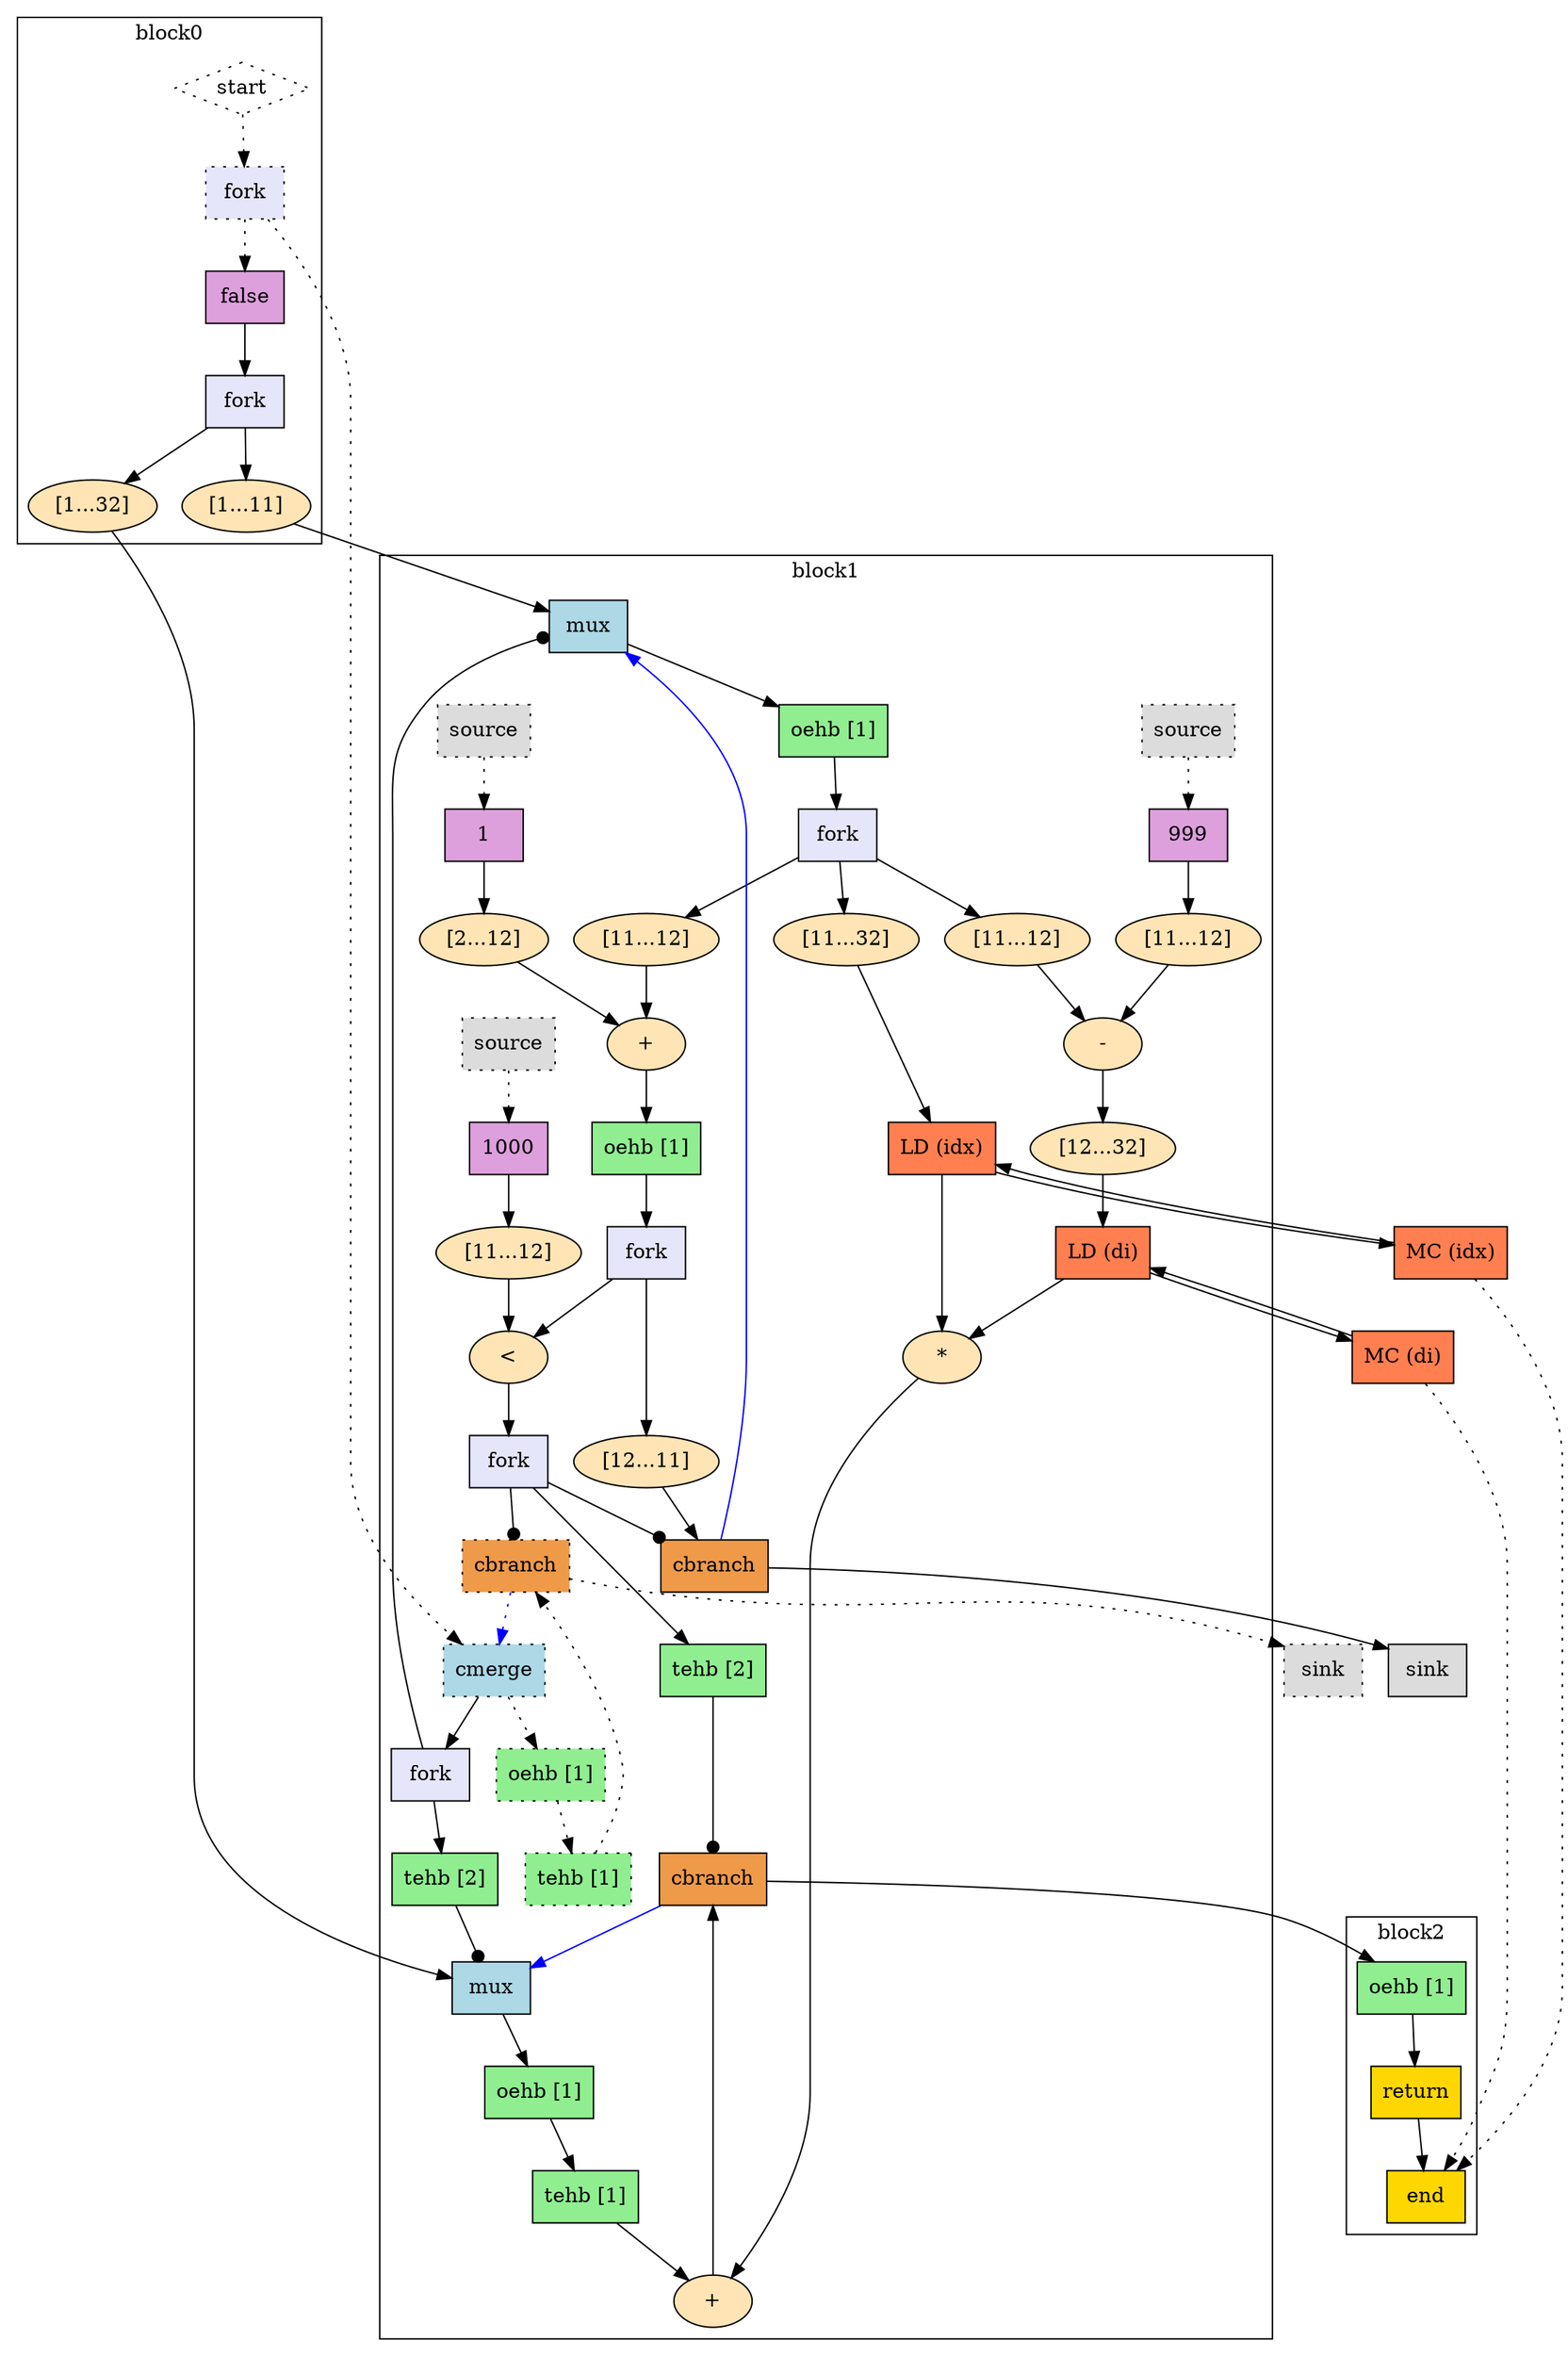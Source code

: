 Digraph G {
  splines=spline;
  compound=true; // Allow edges between clusters
  // Units/Channels in BB 0
  subgraph "cluster0" {
    label="block0"
    // Units from function arguments
    "start" [mlir_op="handshake.func", shape=diamond, label="start", style="dotted", ]
    // Units in BB 0
    "fork0" [mlir_op="handshake.fork", label="fork", fillcolor=lavender, shape="box", style="filled, dotted", ]
    "constant1" [mlir_op="handshake.constant", label="false", fillcolor=plum, shape="box", style="filled", ]
    "fork1" [mlir_op="handshake.fork", label="fork", fillcolor=lavender, shape="box", style="filled", ]
    "extsi4" [mlir_op="arith.extsi", label="[1...11]", fillcolor=moccasin, shape="oval", style="filled", ]
    "extsi5" [mlir_op="arith.extsi", label="[1...32]", fillcolor=moccasin, shape="oval", style="filled", ]
    // Channels from function arguments
    "start" -> "fork0" [style="dotted", dir="both", arrowtail="none", arrowhead="normal", ]
    // Channels in BB 0
    "fork0" -> "constant1" [style="dotted", dir="both", arrowtail="none", arrowhead="normal", ]
    "constant1" -> "fork1" [style="solid", dir="both", arrowtail="none", arrowhead="normal", ]
    "fork1" -> "extsi4" [style="solid", dir="both", arrowtail="none", arrowhead="normal", ]
    "fork1" -> "extsi5" [style="solid", dir="both", arrowtail="none", arrowhead="normal", ]
  }
  // Units/Channels in BB 1
  subgraph "cluster1" {
    label="block1"
    // Units in BB 1
    "mux2" [mlir_op="handshake.mux", label="mux", fillcolor=lightblue, shape="box", style="filled", ]
    "oehb0" [mlir_op="handshake.oehb", label="oehb [1]", fillcolor=lightgreen, shape="box", style="filled", ]
    "fork2" [mlir_op="handshake.fork", label="fork", fillcolor=lavender, shape="box", style="filled", ]
    "extsi6" [mlir_op="arith.extsi", label="[11...12]", fillcolor=moccasin, shape="oval", style="filled", ]
    "extsi7" [mlir_op="arith.extsi", label="[11...12]", fillcolor=moccasin, shape="oval", style="filled", ]
    "extsi8" [mlir_op="arith.extsi", label="[11...32]", fillcolor=moccasin, shape="oval", style="filled", ]
    "tehb2" [mlir_op="handshake.tehb", label="tehb [2]", fillcolor=lightgreen, shape="box", style="filled", ]
    "mux1" [mlir_op="handshake.mux", label="mux", fillcolor=lightblue, shape="box", style="filled", ]
    "control_merge2" [mlir_op="handshake.control_merge", label="cmerge", fillcolor=lightblue, shape="box", style="filled, dotted", ]
    "fork3" [mlir_op="handshake.fork", label="fork", fillcolor=lavender, shape="box", style="filled", ]
    "source0" [mlir_op="handshake.source", label="source", fillcolor=gainsboro, shape="box", style="filled, dotted", ]
    "constant4" [mlir_op="handshake.constant", label="999", fillcolor=plum, shape="box", style="filled", ]
    "extsi9" [mlir_op="arith.extsi", label="[11...12]", fillcolor=moccasin, shape="oval", style="filled", ]
    "source1" [mlir_op="handshake.source", label="source", fillcolor=gainsboro, shape="box", style="filled, dotted", ]
    "constant8" [mlir_op="handshake.constant", label="1000", fillcolor=plum, shape="box", style="filled", ]
    "extsi10" [mlir_op="arith.extsi", label="[11...12]", fillcolor=moccasin, shape="oval", style="filled", ]
    "source2" [mlir_op="handshake.source", label="source", fillcolor=gainsboro, shape="box", style="filled, dotted", ]
    "constant9" [mlir_op="handshake.constant", label="1", fillcolor=plum, shape="box", style="filled", ]
    "extsi11" [mlir_op="arith.extsi", label="[2...12]", fillcolor=moccasin, shape="oval", style="filled", ]
    "mc_load0" [mlir_op="handshake.mc_load", label="LD (idx)", fillcolor=coral, shape="box", style="filled", ]
    "subi1" [mlir_op="arith.subi", label="-", fillcolor=moccasin, shape="oval", style="filled", ]
    "extsi12" [mlir_op="arith.extsi", label="[12...32]", fillcolor=moccasin, shape="oval", style="filled", ]
    "mc_load1" [mlir_op="handshake.mc_load", label="LD (di)", fillcolor=coral, shape="box", style="filled", ]
    "muli0" [mlir_op="arith.muli", label="*", fillcolor=moccasin, shape="oval", style="filled", ]
    "oehb1" [mlir_op="handshake.oehb", label="oehb [1]", fillcolor=lightgreen, shape="box", style="filled", ]
    "tehb0" [mlir_op="handshake.tehb", label="tehb [1]", fillcolor=lightgreen, shape="box", style="filled", ]
    "addi0" [mlir_op="arith.addi", label="+", fillcolor=moccasin, shape="oval", style="filled", ]
    "addi1" [mlir_op="arith.addi", label="+", fillcolor=moccasin, shape="oval", style="filled", ]
    "oehb3" [mlir_op="handshake.oehb", label="oehb [1]", fillcolor=lightgreen, shape="box", style="filled", ]
    "fork4" [mlir_op="handshake.fork", label="fork", fillcolor=lavender, shape="box", style="filled", ]
    "trunci0" [mlir_op="arith.trunci", label="[12...11]", fillcolor=moccasin, shape="oval", style="filled", ]
    "cmpi1" [mlir_op="arith.cmpi<", label="<", fillcolor=moccasin, shape="oval", style="filled", ]
    "fork5" [mlir_op="handshake.fork", label="fork", fillcolor=lavender, shape="box", style="filled", ]
    "cond_br0" [mlir_op="handshake.cond_br", label="cbranch", fillcolor=tan2, shape="box", style="filled", ]
    "tehb3" [mlir_op="handshake.tehb", label="tehb [2]", fillcolor=lightgreen, shape="box", style="filled", ]
    "cond_br2" [mlir_op="handshake.cond_br", label="cbranch", fillcolor=tan2, shape="box", style="filled", ]
    "oehb2" [mlir_op="handshake.oehb", label="oehb [1]", fillcolor=lightgreen, shape="box", style="filled, dotted", ]
    "tehb1" [mlir_op="handshake.tehb", label="tehb [1]", fillcolor=lightgreen, shape="box", style="filled, dotted", ]
    "cond_br3" [mlir_op="handshake.cond_br", label="cbranch", fillcolor=tan2, shape="box", style="filled, dotted", ]
    // Channels in BB 1
    "mux2" -> "oehb0" [style="solid", dir="both", arrowtail="none", arrowhead="normal", ]
    "oehb0" -> "fork2" [style="solid", dir="both", arrowtail="none", arrowhead="normal", ]
    "fork2" -> "extsi6" [style="solid", dir="both", arrowtail="none", arrowhead="normal", ]
    "fork2" -> "extsi7" [style="solid", dir="both", arrowtail="none", arrowhead="normal", ]
    "fork2" -> "extsi8" [style="solid", dir="both", arrowtail="none", arrowhead="normal", ]
    "extsi6" -> "addi1" [style="solid", dir="both", arrowtail="none", arrowhead="normal", ]
    "extsi7" -> "subi1" [style="solid", dir="both", arrowtail="none", arrowhead="normal", ]
    "extsi8" -> "mc_load0" [style="solid", dir="both", arrowtail="none", arrowhead="normal", ]
    "tehb2" -> "mux1" [style="solid", dir="both", arrowtail="none", arrowhead="dot", ]
    "mux1" -> "oehb1" [style="solid", dir="both", arrowtail="none", arrowhead="normal", ]
    "control_merge2" -> "oehb2" [style="dotted", dir="both", arrowtail="none", arrowhead="normal", ]
    "control_merge2" -> "fork3" [style="solid", dir="both", arrowtail="none", arrowhead="normal", ]
    "fork3" -> "mux2" [style="solid", dir="both", arrowtail="none", arrowhead="dot", ]
    "fork3" -> "tehb2" [style="solid", dir="both", arrowtail="none", arrowhead="normal", ]
    "source0" -> "constant4" [style="dotted", dir="both", arrowtail="none", arrowhead="normal", ]
    "constant4" -> "extsi9" [style="solid", dir="both", arrowtail="none", arrowhead="normal", ]
    "extsi9" -> "subi1" [style="solid", dir="both", arrowtail="none", arrowhead="normal", ]
    "source1" -> "constant8" [style="dotted", dir="both", arrowtail="none", arrowhead="normal", ]
    "constant8" -> "extsi10" [style="solid", dir="both", arrowtail="none", arrowhead="normal", ]
    "extsi10" -> "cmpi1" [style="solid", dir="both", arrowtail="none", arrowhead="normal", ]
    "source2" -> "constant9" [style="dotted", dir="both", arrowtail="none", arrowhead="normal", ]
    "constant9" -> "extsi11" [style="solid", dir="both", arrowtail="none", arrowhead="normal", ]
    "extsi11" -> "addi1" [style="solid", dir="both", arrowtail="none", arrowhead="normal", ]
    "mc_load0" -> "muli0" [style="solid", dir="both", arrowtail="none", arrowhead="normal", ]
    "subi1" -> "extsi12" [style="solid", dir="both", arrowtail="none", arrowhead="normal", ]
    "extsi12" -> "mc_load1" [style="solid", dir="both", arrowtail="none", arrowhead="normal", ]
    "mc_load1" -> "muli0" [style="solid", dir="both", arrowtail="none", arrowhead="normal", ]
    "muli0" -> "addi0" [style="solid", dir="both", arrowtail="none", arrowhead="normal", ]
    "oehb1" -> "tehb0" [style="solid", dir="both", arrowtail="none", arrowhead="normal", ]
    "tehb0" -> "addi0" [style="solid", dir="both", arrowtail="none", arrowhead="normal", ]
    "addi0" -> "cond_br2" [style="solid", dir="both", arrowtail="none", arrowhead="normal", ]
    "addi1" -> "oehb3" [style="solid", dir="both", arrowtail="none", arrowhead="normal", ]
    "oehb3" -> "fork4" [style="solid", dir="both", arrowtail="none", arrowhead="normal", ]
    "fork4" -> "trunci0" [style="solid", dir="both", arrowtail="none", arrowhead="normal", ]
    "fork4" -> "cmpi1" [style="solid", dir="both", arrowtail="none", arrowhead="normal", ]
    "trunci0" -> "cond_br0" [style="solid", dir="both", arrowtail="none", arrowhead="normal", ]
    "cmpi1" -> "fork5" [style="solid", dir="both", arrowtail="none", arrowhead="normal", ]
    "fork5" -> "cond_br0" [style="solid", dir="both", arrowtail="none", arrowhead="dot", ]
    "fork5" -> "tehb3" [style="solid", dir="both", arrowtail="none", arrowhead="normal", ]
    "fork5" -> "cond_br3" [style="solid", dir="both", arrowtail="none", arrowhead="dot", ]
    "cond_br0" -> "mux2" [style="solid", dir="both", arrowtail="none", arrowhead="normal",  color="blue"]
    "tehb3" -> "cond_br2" [style="solid", dir="both", arrowtail="none", arrowhead="dot", ]
    "cond_br2" -> "mux1" [style="solid", dir="both", arrowtail="none", arrowhead="normal",  color="blue"]
    "oehb2" -> "tehb1" [style="dotted", dir="both", arrowtail="none", arrowhead="normal", ]
    "tehb1" -> "cond_br3" [style="dotted", dir="both", arrowtail="none", arrowhead="normal", ]
    "cond_br3" -> "control_merge2" [style="dotted", dir="both", arrowtail="none", arrowhead="normal",  color="blue"]
  }
  // Units/Channels in BB 2
  subgraph "cluster2" {
    label="block2"
    // Units in BB 2
    "oehb4" [mlir_op="handshake.oehb", label="oehb [1]", fillcolor=lightgreen, shape="box", style="filled", ]
    "return1" [mlir_op="handshake.return", label="return", fillcolor=gold, shape="box", style="filled", ]
    "end0" [mlir_op="handshake.end", label="end", fillcolor=gold, shape="box", style="filled", ]
    // Channels in BB 2
    "oehb4" -> "return1" [style="solid", dir="both", arrowtail="none", arrowhead="normal", ]
    "return1" -> "end0" [style="solid", dir="both", arrowtail="none", arrowhead="normal", ]
  }
  // Units outside of all basic blocks
  "mem_controller0" [mlir_op="handshake.mem_controller", label="MC (idx)", fillcolor=coral, shape="box", style="filled", ]
  "mem_controller1" [mlir_op="handshake.mem_controller", label="MC (di)", fillcolor=coral, shape="box", style="filled", ]
  "sink0" [mlir_op="handshake.sink", label="sink", fillcolor=gainsboro, shape="box", style="filled", ]
  "sink1" [mlir_op="handshake.sink", label="sink", fillcolor=gainsboro, shape="box", style="filled, dotted", ]
  // Channels outgoing of BB 0
  "fork0" -> "control_merge2" [style="dotted", dir="both", arrowtail="none", arrowhead="normal", ]
  "extsi4" -> "mux2" [style="solid", dir="both", arrowtail="none", arrowhead="normal", ]
  "extsi5" -> "mux1" [style="solid", dir="both", arrowtail="none", arrowhead="normal", ]
  // Channels outgoing of BB 1
  "mc_load0" -> "mem_controller0" [style="solid", dir="both", arrowtail="none", arrowhead="normal", ]
  "mc_load1" -> "mem_controller1" [style="solid", dir="both", arrowtail="none", arrowhead="normal", ]
  "cond_br0" -> "sink0" [style="solid", dir="both", arrowtail="none", arrowhead="normal", ]
  "cond_br2" -> "oehb4" [style="solid", dir="both", arrowtail="none", arrowhead="normal", ]
  "cond_br3" -> "sink1" [style="dotted", dir="both", arrowtail="none", arrowhead="normal", ]
  // Channels outside of all basic blocks
  "mem_controller0" -> "mc_load0" [style="solid", dir="both", arrowtail="none", arrowhead="normal", ]
  "mem_controller0" -> "end0" [style="dotted", dir="both", arrowtail="none", arrowhead="normal", ]
  "mem_controller1" -> "mc_load1" [style="solid", dir="both", arrowtail="none", arrowhead="normal", ]
  "mem_controller1" -> "end0" [style="dotted", dir="both", arrowtail="none", arrowhead="normal", ]
}

